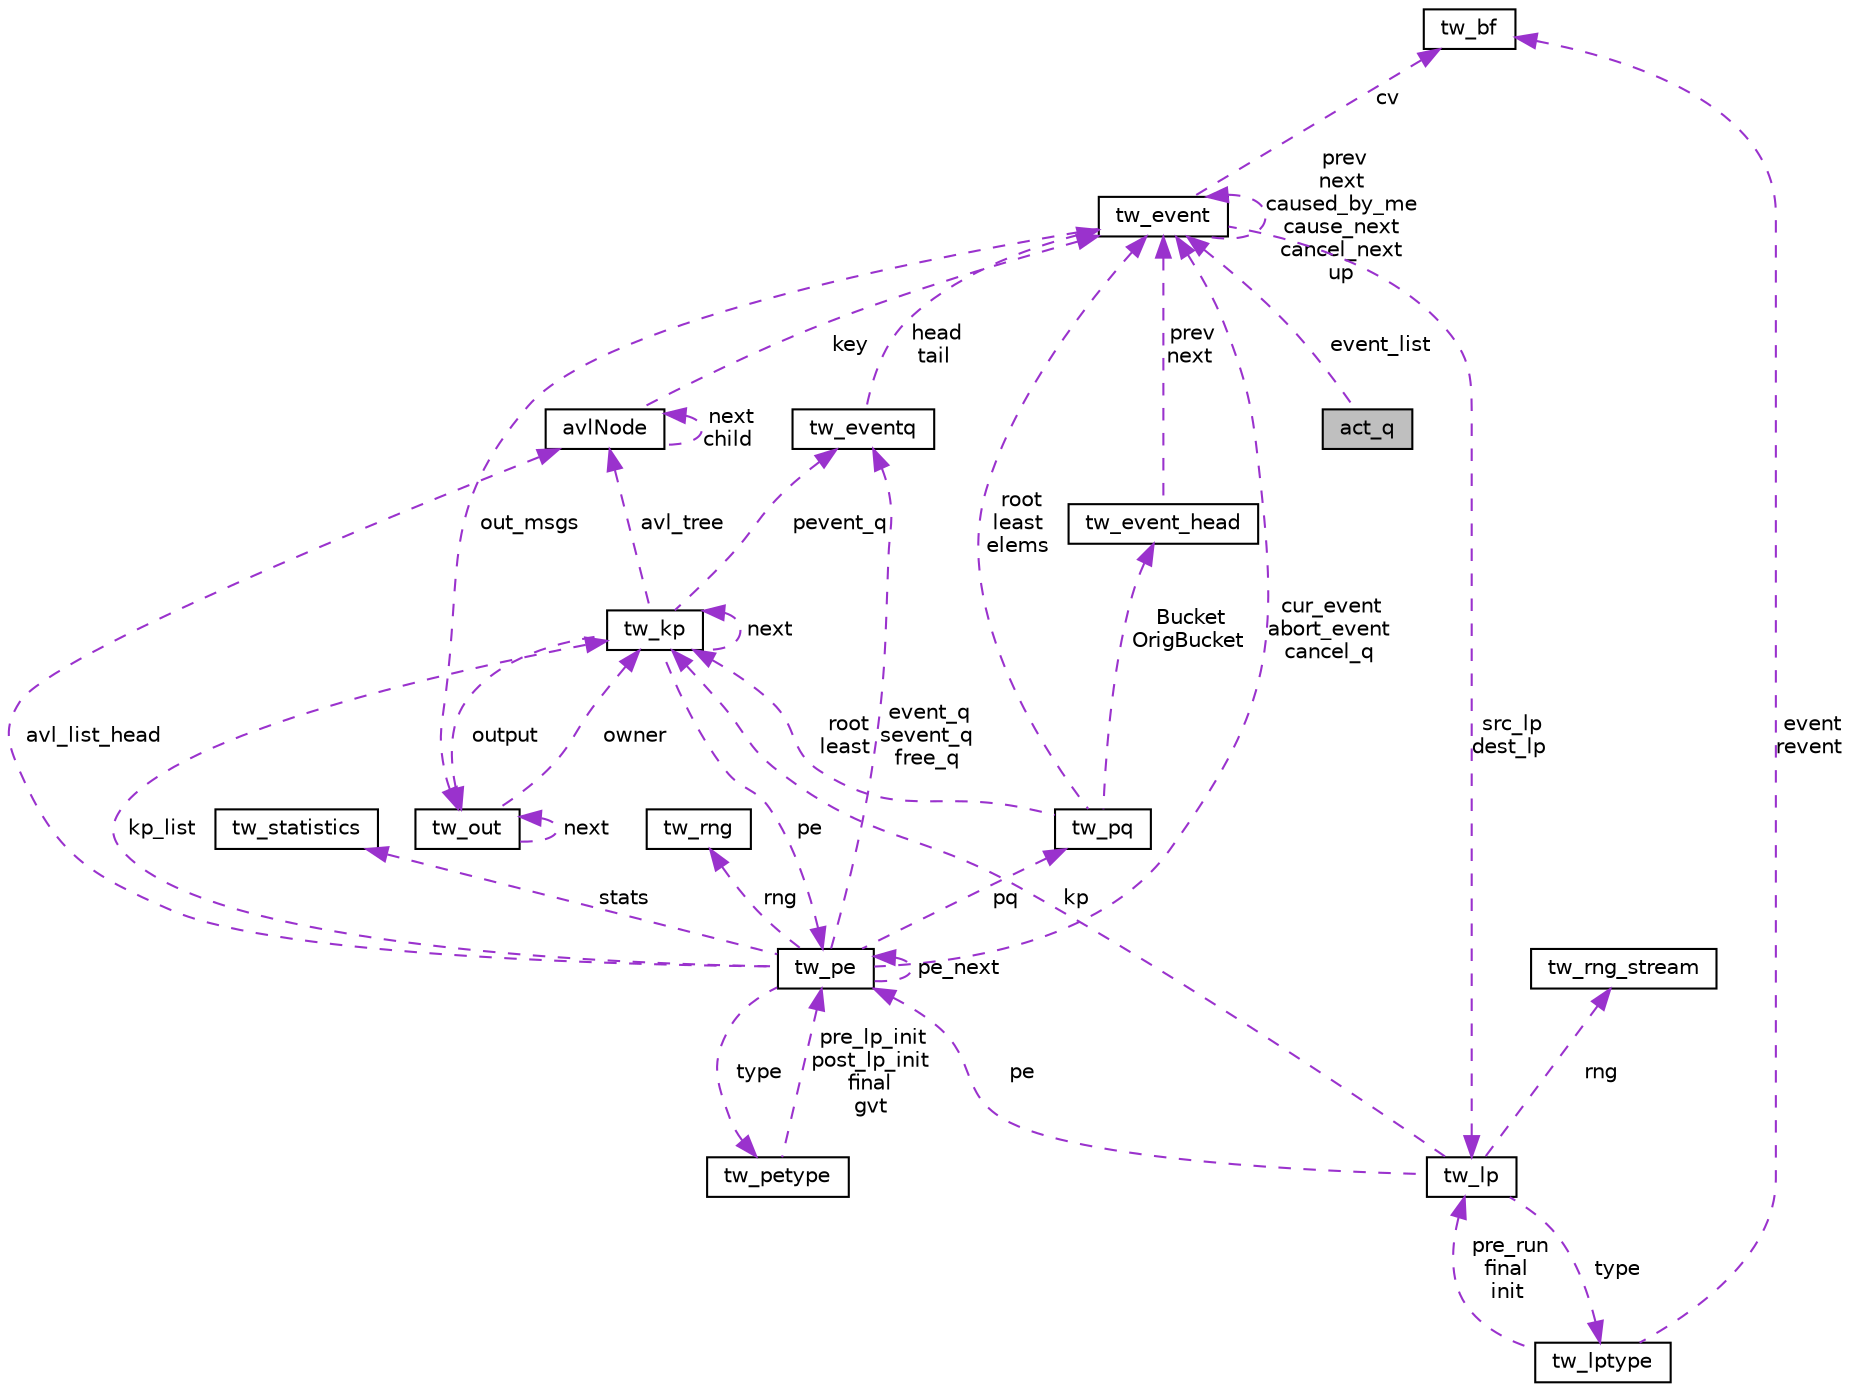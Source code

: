 digraph G
{
  edge [fontname="Helvetica",fontsize="10",labelfontname="Helvetica",labelfontsize="10"];
  node [fontname="Helvetica",fontsize="10",shape=record];
  Node1 [label="act_q",height=0.2,width=0.4,color="black", fillcolor="grey75", style="filled" fontcolor="black"];
  Node2 -> Node1 [dir="back",color="darkorchid3",fontsize="10",style="dashed",label=" event_list" ,fontname="Helvetica"];
  Node2 [label="tw_event",height=0.2,width=0.4,color="black", fillcolor="white", style="filled",URL="$structtw__event.html",tooltip="Event Stucture."];
  Node3 -> Node2 [dir="back",color="darkorchid3",fontsize="10",style="dashed",label=" out_msgs" ,fontname="Helvetica"];
  Node3 [label="tw_out",height=0.2,width=0.4,color="black", fillcolor="white", style="filled",URL="$structtw__out.html",tooltip="Rollback-aware output mechanism."];
  Node3 -> Node3 [dir="back",color="darkorchid3",fontsize="10",style="dashed",label=" next" ,fontname="Helvetica"];
  Node4 -> Node3 [dir="back",color="darkorchid3",fontsize="10",style="dashed",label=" owner" ,fontname="Helvetica"];
  Node4 [label="tw_kp",height=0.2,width=0.4,color="black", fillcolor="white", style="filled",URL="$structtw__kp.html"];
  Node5 -> Node4 [dir="back",color="darkorchid3",fontsize="10",style="dashed",label=" pevent_q" ,fontname="Helvetica"];
  Node5 [label="tw_eventq",height=0.2,width=0.4,color="black", fillcolor="white", style="filled",URL="$structtw__eventq.html"];
  Node2 -> Node5 [dir="back",color="darkorchid3",fontsize="10",style="dashed",label=" head\ntail" ,fontname="Helvetica"];
  Node3 -> Node4 [dir="back",color="darkorchid3",fontsize="10",style="dashed",label=" output" ,fontname="Helvetica"];
  Node6 -> Node4 [dir="back",color="darkorchid3",fontsize="10",style="dashed",label=" avl_tree" ,fontname="Helvetica"];
  Node6 [label="avlNode",height=0.2,width=0.4,color="black", fillcolor="white", style="filled",URL="$structavlNode.html"];
  Node6 -> Node6 [dir="back",color="darkorchid3",fontsize="10",style="dashed",label=" next\nchild" ,fontname="Helvetica"];
  Node2 -> Node6 [dir="back",color="darkorchid3",fontsize="10",style="dashed",label=" key" ,fontname="Helvetica"];
  Node4 -> Node4 [dir="back",color="darkorchid3",fontsize="10",style="dashed",label=" next" ,fontname="Helvetica"];
  Node7 -> Node4 [dir="back",color="darkorchid3",fontsize="10",style="dashed",label=" pe" ,fontname="Helvetica"];
  Node7 [label="tw_pe",height=0.2,width=0.4,color="black", fillcolor="white", style="filled",URL="$structtw__pe.html",tooltip="Holds the entire PE state."];
  Node5 -> Node7 [dir="back",color="darkorchid3",fontsize="10",style="dashed",label=" event_q\nsevent_q\nfree_q" ,fontname="Helvetica"];
  Node8 -> Node7 [dir="back",color="darkorchid3",fontsize="10",style="dashed",label=" stats" ,fontname="Helvetica"];
  Node8 [label="tw_statistics",height=0.2,width=0.4,color="black", fillcolor="white", style="filled",URL="$structtw__statistics.html",tooltip="Statistics tallied over the duration of the simulation."];
  Node9 -> Node7 [dir="back",color="darkorchid3",fontsize="10",style="dashed",label=" type" ,fontname="Helvetica"];
  Node9 [label="tw_petype",height=0.2,width=0.4,color="black", fillcolor="white", style="filled",URL="$structtw__petype.html",tooltip="Virtual Functions for per PE ops."];
  Node7 -> Node9 [dir="back",color="darkorchid3",fontsize="10",style="dashed",label=" pre_lp_init\npost_lp_init\nfinal\ngvt" ,fontname="Helvetica"];
  Node6 -> Node7 [dir="back",color="darkorchid3",fontsize="10",style="dashed",label=" avl_list_head" ,fontname="Helvetica"];
  Node10 -> Node7 [dir="back",color="darkorchid3",fontsize="10",style="dashed",label=" pq" ,fontname="Helvetica"];
  Node10 [label="tw_pq",height=0.2,width=0.4,color="black", fillcolor="white", style="filled",URL="$structtw__pq.html"];
  Node11 -> Node10 [dir="back",color="darkorchid3",fontsize="10",style="dashed",label=" Bucket\nOrigBucket" ,fontname="Helvetica"];
  Node11 [label="tw_event_head",height=0.2,width=0.4,color="black", fillcolor="white", style="filled",URL="$structtw__event__head.html"];
  Node2 -> Node11 [dir="back",color="darkorchid3",fontsize="10",style="dashed",label=" prev\nnext" ,fontname="Helvetica"];
  Node2 -> Node10 [dir="back",color="darkorchid3",fontsize="10",style="dashed",label=" root\nleast\nelems" ,fontname="Helvetica"];
  Node4 -> Node10 [dir="back",color="darkorchid3",fontsize="10",style="dashed",label=" root\nleast" ,fontname="Helvetica"];
  Node2 -> Node7 [dir="back",color="darkorchid3",fontsize="10",style="dashed",label=" cur_event\nabort_event\ncancel_q" ,fontname="Helvetica"];
  Node4 -> Node7 [dir="back",color="darkorchid3",fontsize="10",style="dashed",label=" kp_list" ,fontname="Helvetica"];
  Node7 -> Node7 [dir="back",color="darkorchid3",fontsize="10",style="dashed",label=" pe_next" ,fontname="Helvetica"];
  Node12 -> Node7 [dir="back",color="darkorchid3",fontsize="10",style="dashed",label=" rng" ,fontname="Helvetica"];
  Node12 [label="tw_rng",height=0.2,width=0.4,color="black", fillcolor="white", style="filled",URL="$structtw__rng.html"];
  Node13 -> Node2 [dir="back",color="darkorchid3",fontsize="10",style="dashed",label=" src_lp\ndest_lp" ,fontname="Helvetica"];
  Node13 [label="tw_lp",height=0.2,width=0.4,color="black", fillcolor="white", style="filled",URL="$structtw__lp.html",tooltip="LP State Structure."];
  Node14 -> Node13 [dir="back",color="darkorchid3",fontsize="10",style="dashed",label=" rng" ,fontname="Helvetica"];
  Node14 [label="tw_rng_stream",height=0.2,width=0.4,color="black", fillcolor="white", style="filled",URL="$structtw__rng__stream.html"];
  Node15 -> Node13 [dir="back",color="darkorchid3",fontsize="10",style="dashed",label=" type" ,fontname="Helvetica"];
  Node15 [label="tw_lptype",height=0.2,width=0.4,color="black", fillcolor="white", style="filled",URL="$structtw__lptype.html",tooltip="Function Pointers for ROSS Event Handlers."];
  Node16 -> Node15 [dir="back",color="darkorchid3",fontsize="10",style="dashed",label=" event\nrevent" ,fontname="Helvetica"];
  Node16 [label="tw_bf",height=0.2,width=0.4,color="black", fillcolor="white", style="filled",URL="$structtw__bf.html",tooltip="Reverse Computation Bitfield."];
  Node13 -> Node15 [dir="back",color="darkorchid3",fontsize="10",style="dashed",label=" pre_run\nfinal\ninit" ,fontname="Helvetica"];
  Node4 -> Node13 [dir="back",color="darkorchid3",fontsize="10",style="dashed",label=" kp" ,fontname="Helvetica"];
  Node7 -> Node13 [dir="back",color="darkorchid3",fontsize="10",style="dashed",label=" pe" ,fontname="Helvetica"];
  Node16 -> Node2 [dir="back",color="darkorchid3",fontsize="10",style="dashed",label=" cv" ,fontname="Helvetica"];
  Node2 -> Node2 [dir="back",color="darkorchid3",fontsize="10",style="dashed",label=" prev\nnext\ncaused_by_me\ncause_next\ncancel_next\nup" ,fontname="Helvetica"];
}
